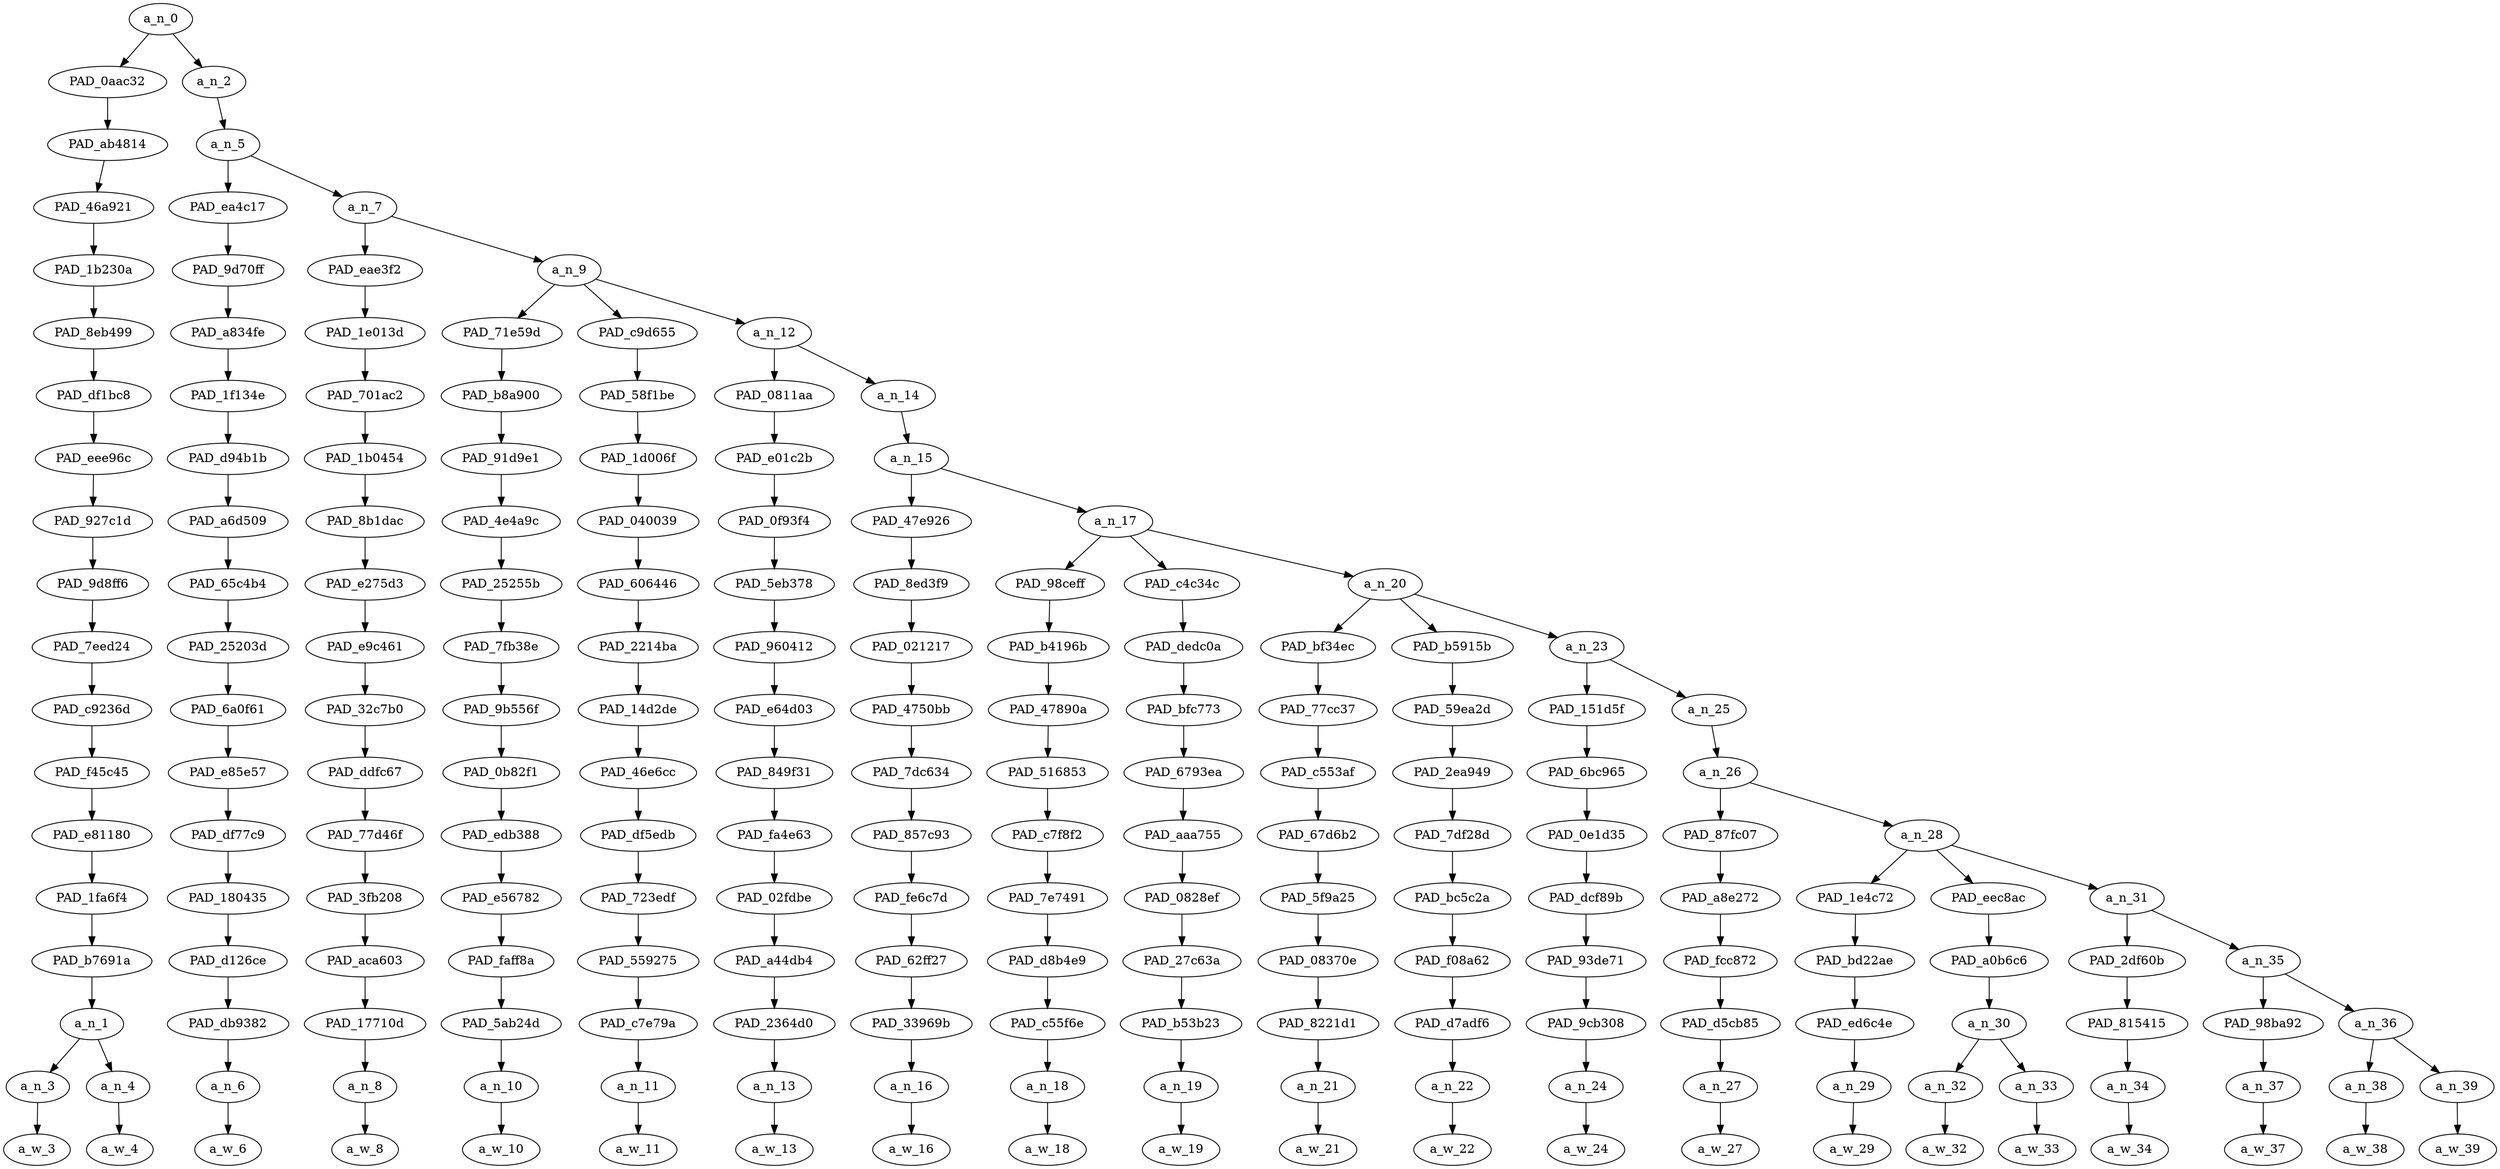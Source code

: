 strict digraph "" {
	a_n_0	[div_dir=1,
		index=0,
		level=18,
		pos="1.7965494791666665,18!",
		text_span="[0, 1, 2, 3, 4, 5, 6, 7, 8, 9, 10, 11, 12, 13, 14, 15, 16, 17, 18, 19, 20]",
		value=1.00000002];
	PAD_0aac32	[div_dir=1,
		index=0,
		level=17,
		pos="0.5,17!",
		text_span="[0, 1]",
		value=0.08213244];
	a_n_0 -> PAD_0aac32;
	a_n_2	[div_dir=1,
		index=1,
		level=17,
		pos="3.093098958333333,17!",
		text_span="[2, 3, 4, 5, 6, 7, 8, 9, 10, 11, 12, 13, 14, 15, 16, 17, 18, 19, 20]",
		value=0.91725944];
	a_n_0 -> a_n_2;
	PAD_ab4814	[div_dir=1,
		index=0,
		level=16,
		pos="0.5,16!",
		text_span="[0, 1]",
		value=0.08213244];
	PAD_0aac32 -> PAD_ab4814;
	PAD_46a921	[div_dir=1,
		index=0,
		level=15,
		pos="0.5,15!",
		text_span="[0, 1]",
		value=0.08213244];
	PAD_ab4814 -> PAD_46a921;
	PAD_1b230a	[div_dir=1,
		index=0,
		level=14,
		pos="0.5,14!",
		text_span="[0, 1]",
		value=0.08213244];
	PAD_46a921 -> PAD_1b230a;
	PAD_8eb499	[div_dir=1,
		index=0,
		level=13,
		pos="0.5,13!",
		text_span="[0, 1]",
		value=0.08213244];
	PAD_1b230a -> PAD_8eb499;
	PAD_df1bc8	[div_dir=1,
		index=0,
		level=12,
		pos="0.5,12!",
		text_span="[0, 1]",
		value=0.08213244];
	PAD_8eb499 -> PAD_df1bc8;
	PAD_eee96c	[div_dir=1,
		index=0,
		level=11,
		pos="0.5,11!",
		text_span="[0, 1]",
		value=0.08213244];
	PAD_df1bc8 -> PAD_eee96c;
	PAD_927c1d	[div_dir=1,
		index=0,
		level=10,
		pos="0.5,10!",
		text_span="[0, 1]",
		value=0.08213244];
	PAD_eee96c -> PAD_927c1d;
	PAD_9d8ff6	[div_dir=1,
		index=0,
		level=9,
		pos="0.5,9!",
		text_span="[0, 1]",
		value=0.08213244];
	PAD_927c1d -> PAD_9d8ff6;
	PAD_7eed24	[div_dir=1,
		index=0,
		level=8,
		pos="0.5,8!",
		text_span="[0, 1]",
		value=0.08213244];
	PAD_9d8ff6 -> PAD_7eed24;
	PAD_c9236d	[div_dir=1,
		index=0,
		level=7,
		pos="0.5,7!",
		text_span="[0, 1]",
		value=0.08213244];
	PAD_7eed24 -> PAD_c9236d;
	PAD_f45c45	[div_dir=1,
		index=0,
		level=6,
		pos="0.5,6!",
		text_span="[0, 1]",
		value=0.08213244];
	PAD_c9236d -> PAD_f45c45;
	PAD_e81180	[div_dir=1,
		index=0,
		level=5,
		pos="0.5,5!",
		text_span="[0, 1]",
		value=0.08213244];
	PAD_f45c45 -> PAD_e81180;
	PAD_1fa6f4	[div_dir=1,
		index=0,
		level=4,
		pos="0.5,4!",
		text_span="[0, 1]",
		value=0.08213244];
	PAD_e81180 -> PAD_1fa6f4;
	PAD_b7691a	[div_dir=1,
		index=0,
		level=3,
		pos="0.5,3!",
		text_span="[0, 1]",
		value=0.08213244];
	PAD_1fa6f4 -> PAD_b7691a;
	a_n_1	[div_dir=1,
		index=0,
		level=2,
		pos="0.5,2!",
		text_span="[0, 1]",
		value=0.08213244];
	PAD_b7691a -> a_n_1;
	a_n_3	[div_dir=1,
		index=0,
		level=1,
		pos="0.0,1!",
		text_span="[0]",
		value=0.04279415];
	a_n_1 -> a_n_3;
	a_n_4	[div_dir=1,
		index=1,
		level=1,
		pos="1.0,1!",
		text_span="[1]",
		value=0.03907628];
	a_n_1 -> a_n_4;
	a_w_3	[div_dir=0,
		index=0,
		level=0,
		pos="0,0!",
		text_span="[0]",
		value=true];
	a_n_3 -> a_w_3;
	a_w_4	[div_dir=0,
		index=1,
		level=0,
		pos="1,0!",
		text_span="[1]",
		value=life];
	a_n_4 -> a_w_4;
	a_n_5	[div_dir=1,
		index=1,
		level=16,
		pos="3.093098958333333,16!",
		text_span="[2, 3, 4, 5, 6, 7, 8, 9, 10, 11, 12, 13, 14, 15, 16, 17, 18, 19, 20]",
		value=0.91670395];
	a_n_2 -> a_n_5;
	PAD_ea4c17	[div_dir=-1,
		index=1,
		level=15,
		pos="2.0,15!",
		text_span="[2]",
		value=0.03101481];
	a_n_5 -> PAD_ea4c17;
	a_n_7	[div_dir=1,
		index=2,
		level=15,
		pos="4.186197916666666,15!",
		text_span="[3, 4, 5, 6, 7, 8, 9, 10, 11, 12, 13, 14, 15, 16, 17, 18, 19, 20]",
		value=0.88513366];
	a_n_5 -> a_n_7;
	PAD_9d70ff	[div_dir=-1,
		index=1,
		level=14,
		pos="2.0,14!",
		text_span="[2]",
		value=0.03101481];
	PAD_ea4c17 -> PAD_9d70ff;
	PAD_a834fe	[div_dir=-1,
		index=1,
		level=13,
		pos="2.0,13!",
		text_span="[2]",
		value=0.03101481];
	PAD_9d70ff -> PAD_a834fe;
	PAD_1f134e	[div_dir=-1,
		index=1,
		level=12,
		pos="2.0,12!",
		text_span="[2]",
		value=0.03101481];
	PAD_a834fe -> PAD_1f134e;
	PAD_d94b1b	[div_dir=-1,
		index=1,
		level=11,
		pos="2.0,11!",
		text_span="[2]",
		value=0.03101481];
	PAD_1f134e -> PAD_d94b1b;
	PAD_a6d509	[div_dir=-1,
		index=1,
		level=10,
		pos="2.0,10!",
		text_span="[2]",
		value=0.03101481];
	PAD_d94b1b -> PAD_a6d509;
	PAD_65c4b4	[div_dir=-1,
		index=1,
		level=9,
		pos="2.0,9!",
		text_span="[2]",
		value=0.03101481];
	PAD_a6d509 -> PAD_65c4b4;
	PAD_25203d	[div_dir=-1,
		index=1,
		level=8,
		pos="2.0,8!",
		text_span="[2]",
		value=0.03101481];
	PAD_65c4b4 -> PAD_25203d;
	PAD_6a0f61	[div_dir=-1,
		index=1,
		level=7,
		pos="2.0,7!",
		text_span="[2]",
		value=0.03101481];
	PAD_25203d -> PAD_6a0f61;
	PAD_e85e57	[div_dir=-1,
		index=1,
		level=6,
		pos="2.0,6!",
		text_span="[2]",
		value=0.03101481];
	PAD_6a0f61 -> PAD_e85e57;
	PAD_df77c9	[div_dir=-1,
		index=1,
		level=5,
		pos="2.0,5!",
		text_span="[2]",
		value=0.03101481];
	PAD_e85e57 -> PAD_df77c9;
	PAD_180435	[div_dir=-1,
		index=1,
		level=4,
		pos="2.0,4!",
		text_span="[2]",
		value=0.03101481];
	PAD_df77c9 -> PAD_180435;
	PAD_d126ce	[div_dir=-1,
		index=1,
		level=3,
		pos="2.0,3!",
		text_span="[2]",
		value=0.03101481];
	PAD_180435 -> PAD_d126ce;
	PAD_db9382	[div_dir=-1,
		index=1,
		level=2,
		pos="2.0,2!",
		text_span="[2]",
		value=0.03101481];
	PAD_d126ce -> PAD_db9382;
	a_n_6	[div_dir=-1,
		index=2,
		level=1,
		pos="2.0,1!",
		text_span="[2]",
		value=0.03101481];
	PAD_db9382 -> a_n_6;
	a_w_6	[div_dir=0,
		index=2,
		level=0,
		pos="2,0!",
		text_span="[2]",
		value=i];
	a_n_6 -> a_w_6;
	PAD_eae3f2	[div_dir=1,
		index=2,
		level=14,
		pos="3.0,14!",
		text_span="[3]",
		value=0.02813868];
	a_n_7 -> PAD_eae3f2;
	a_n_9	[div_dir=1,
		index=3,
		level=14,
		pos="5.372395833333333,14!",
		text_span="[4, 5, 6, 7, 8, 9, 10, 11, 12, 13, 14, 15, 16, 17, 18, 19, 20]",
		value=0.85642464];
	a_n_7 -> a_n_9;
	PAD_1e013d	[div_dir=1,
		index=2,
		level=13,
		pos="3.0,13!",
		text_span="[3]",
		value=0.02813868];
	PAD_eae3f2 -> PAD_1e013d;
	PAD_701ac2	[div_dir=1,
		index=2,
		level=12,
		pos="3.0,12!",
		text_span="[3]",
		value=0.02813868];
	PAD_1e013d -> PAD_701ac2;
	PAD_1b0454	[div_dir=1,
		index=2,
		level=11,
		pos="3.0,11!",
		text_span="[3]",
		value=0.02813868];
	PAD_701ac2 -> PAD_1b0454;
	PAD_8b1dac	[div_dir=1,
		index=2,
		level=10,
		pos="3.0,10!",
		text_span="[3]",
		value=0.02813868];
	PAD_1b0454 -> PAD_8b1dac;
	PAD_e275d3	[div_dir=1,
		index=2,
		level=9,
		pos="3.0,9!",
		text_span="[3]",
		value=0.02813868];
	PAD_8b1dac -> PAD_e275d3;
	PAD_e9c461	[div_dir=1,
		index=2,
		level=8,
		pos="3.0,8!",
		text_span="[3]",
		value=0.02813868];
	PAD_e275d3 -> PAD_e9c461;
	PAD_32c7b0	[div_dir=1,
		index=2,
		level=7,
		pos="3.0,7!",
		text_span="[3]",
		value=0.02813868];
	PAD_e9c461 -> PAD_32c7b0;
	PAD_ddfc67	[div_dir=1,
		index=2,
		level=6,
		pos="3.0,6!",
		text_span="[3]",
		value=0.02813868];
	PAD_32c7b0 -> PAD_ddfc67;
	PAD_77d46f	[div_dir=1,
		index=2,
		level=5,
		pos="3.0,5!",
		text_span="[3]",
		value=0.02813868];
	PAD_ddfc67 -> PAD_77d46f;
	PAD_3fb208	[div_dir=1,
		index=2,
		level=4,
		pos="3.0,4!",
		text_span="[3]",
		value=0.02813868];
	PAD_77d46f -> PAD_3fb208;
	PAD_aca603	[div_dir=1,
		index=2,
		level=3,
		pos="3.0,3!",
		text_span="[3]",
		value=0.02813868];
	PAD_3fb208 -> PAD_aca603;
	PAD_17710d	[div_dir=1,
		index=2,
		level=2,
		pos="3.0,2!",
		text_span="[3]",
		value=0.02813868];
	PAD_aca603 -> PAD_17710d;
	a_n_8	[div_dir=1,
		index=3,
		level=1,
		pos="3.0,1!",
		text_span="[3]",
		value=0.02813868];
	PAD_17710d -> a_n_8;
	a_w_8	[div_dir=0,
		index=3,
		level=0,
		pos="3,0!",
		text_span="[3]",
		value=have];
	a_n_8 -> a_w_8;
	PAD_71e59d	[div_dir=-1,
		index=3,
		level=13,
		pos="4.0,13!",
		text_span="[4]",
		value=0.02437547];
	a_n_9 -> PAD_71e59d;
	PAD_c9d655	[div_dir=1,
		index=4,
		level=13,
		pos="5.0,13!",
		text_span="[5]",
		value=0.04174198];
	a_n_9 -> PAD_c9d655;
	a_n_12	[div_dir=1,
		index=5,
		level=13,
		pos="7.1171875,13!",
		text_span="[6, 7, 8, 9, 10, 11, 12, 13, 14, 15, 16, 17, 18, 19, 20]",
		value=0.78975450];
	a_n_9 -> a_n_12;
	PAD_b8a900	[div_dir=-1,
		index=3,
		level=12,
		pos="4.0,12!",
		text_span="[4]",
		value=0.02437547];
	PAD_71e59d -> PAD_b8a900;
	PAD_91d9e1	[div_dir=-1,
		index=3,
		level=11,
		pos="4.0,11!",
		text_span="[4]",
		value=0.02437547];
	PAD_b8a900 -> PAD_91d9e1;
	PAD_4e4a9c	[div_dir=-1,
		index=3,
		level=10,
		pos="4.0,10!",
		text_span="[4]",
		value=0.02437547];
	PAD_91d9e1 -> PAD_4e4a9c;
	PAD_25255b	[div_dir=-1,
		index=3,
		level=9,
		pos="4.0,9!",
		text_span="[4]",
		value=0.02437547];
	PAD_4e4a9c -> PAD_25255b;
	PAD_7fb38e	[div_dir=-1,
		index=3,
		level=8,
		pos="4.0,8!",
		text_span="[4]",
		value=0.02437547];
	PAD_25255b -> PAD_7fb38e;
	PAD_9b556f	[div_dir=-1,
		index=3,
		level=7,
		pos="4.0,7!",
		text_span="[4]",
		value=0.02437547];
	PAD_7fb38e -> PAD_9b556f;
	PAD_0b82f1	[div_dir=-1,
		index=3,
		level=6,
		pos="4.0,6!",
		text_span="[4]",
		value=0.02437547];
	PAD_9b556f -> PAD_0b82f1;
	PAD_edb388	[div_dir=-1,
		index=3,
		level=5,
		pos="4.0,5!",
		text_span="[4]",
		value=0.02437547];
	PAD_0b82f1 -> PAD_edb388;
	PAD_e56782	[div_dir=-1,
		index=3,
		level=4,
		pos="4.0,4!",
		text_span="[4]",
		value=0.02437547];
	PAD_edb388 -> PAD_e56782;
	PAD_faff8a	[div_dir=-1,
		index=3,
		level=3,
		pos="4.0,3!",
		text_span="[4]",
		value=0.02437547];
	PAD_e56782 -> PAD_faff8a;
	PAD_5ab24d	[div_dir=-1,
		index=3,
		level=2,
		pos="4.0,2!",
		text_span="[4]",
		value=0.02437547];
	PAD_faff8a -> PAD_5ab24d;
	a_n_10	[div_dir=-1,
		index=4,
		level=1,
		pos="4.0,1!",
		text_span="[4]",
		value=0.02437547];
	PAD_5ab24d -> a_n_10;
	a_w_10	[div_dir=0,
		index=4,
		level=0,
		pos="4,0!",
		text_span="[4]",
		value=been];
	a_n_10 -> a_w_10;
	PAD_58f1be	[div_dir=1,
		index=4,
		level=12,
		pos="5.0,12!",
		text_span="[5]",
		value=0.04174198];
	PAD_c9d655 -> PAD_58f1be;
	PAD_1d006f	[div_dir=1,
		index=4,
		level=11,
		pos="5.0,11!",
		text_span="[5]",
		value=0.04174198];
	PAD_58f1be -> PAD_1d006f;
	PAD_040039	[div_dir=1,
		index=4,
		level=10,
		pos="5.0,10!",
		text_span="[5]",
		value=0.04174198];
	PAD_1d006f -> PAD_040039;
	PAD_606446	[div_dir=1,
		index=4,
		level=9,
		pos="5.0,9!",
		text_span="[5]",
		value=0.04174198];
	PAD_040039 -> PAD_606446;
	PAD_2214ba	[div_dir=1,
		index=4,
		level=8,
		pos="5.0,8!",
		text_span="[5]",
		value=0.04174198];
	PAD_606446 -> PAD_2214ba;
	PAD_14d2de	[div_dir=1,
		index=4,
		level=7,
		pos="5.0,7!",
		text_span="[5]",
		value=0.04174198];
	PAD_2214ba -> PAD_14d2de;
	PAD_46e6cc	[div_dir=1,
		index=4,
		level=6,
		pos="5.0,6!",
		text_span="[5]",
		value=0.04174198];
	PAD_14d2de -> PAD_46e6cc;
	PAD_df5edb	[div_dir=1,
		index=4,
		level=5,
		pos="5.0,5!",
		text_span="[5]",
		value=0.04174198];
	PAD_46e6cc -> PAD_df5edb;
	PAD_723edf	[div_dir=1,
		index=4,
		level=4,
		pos="5.0,4!",
		text_span="[5]",
		value=0.04174198];
	PAD_df5edb -> PAD_723edf;
	PAD_559275	[div_dir=1,
		index=4,
		level=3,
		pos="5.0,3!",
		text_span="[5]",
		value=0.04174198];
	PAD_723edf -> PAD_559275;
	PAD_c7e79a	[div_dir=1,
		index=4,
		level=2,
		pos="5.0,2!",
		text_span="[5]",
		value=0.04174198];
	PAD_559275 -> PAD_c7e79a;
	a_n_11	[div_dir=1,
		index=5,
		level=1,
		pos="5.0,1!",
		text_span="[5]",
		value=0.04174198];
	PAD_c7e79a -> a_n_11;
	a_w_11	[div_dir=0,
		index=5,
		level=0,
		pos="5,0!",
		text_span="[5]",
		value=randomly];
	a_n_11 -> a_w_11;
	PAD_0811aa	[div_dir=1,
		index=5,
		level=12,
		pos="6.0,12!",
		text_span="[6]",
		value=0.03081390];
	a_n_12 -> PAD_0811aa;
	a_n_14	[div_dir=1,
		index=6,
		level=12,
		pos="8.234375,12!",
		text_span="[7, 8, 9, 10, 11, 12, 13, 14, 15, 16, 17, 18, 19, 20]",
		value=0.75836761];
	a_n_12 -> a_n_14;
	PAD_e01c2b	[div_dir=1,
		index=5,
		level=11,
		pos="6.0,11!",
		text_span="[6]",
		value=0.03081390];
	PAD_0811aa -> PAD_e01c2b;
	PAD_0f93f4	[div_dir=1,
		index=5,
		level=10,
		pos="6.0,10!",
		text_span="[6]",
		value=0.03081390];
	PAD_e01c2b -> PAD_0f93f4;
	PAD_5eb378	[div_dir=1,
		index=5,
		level=9,
		pos="6.0,9!",
		text_span="[6]",
		value=0.03081390];
	PAD_0f93f4 -> PAD_5eb378;
	PAD_960412	[div_dir=1,
		index=5,
		level=8,
		pos="6.0,8!",
		text_span="[6]",
		value=0.03081390];
	PAD_5eb378 -> PAD_960412;
	PAD_e64d03	[div_dir=1,
		index=5,
		level=7,
		pos="6.0,7!",
		text_span="[6]",
		value=0.03081390];
	PAD_960412 -> PAD_e64d03;
	PAD_849f31	[div_dir=1,
		index=5,
		level=6,
		pos="6.0,6!",
		text_span="[6]",
		value=0.03081390];
	PAD_e64d03 -> PAD_849f31;
	PAD_fa4e63	[div_dir=1,
		index=5,
		level=5,
		pos="6.0,5!",
		text_span="[6]",
		value=0.03081390];
	PAD_849f31 -> PAD_fa4e63;
	PAD_02fdbe	[div_dir=1,
		index=5,
		level=4,
		pos="6.0,4!",
		text_span="[6]",
		value=0.03081390];
	PAD_fa4e63 -> PAD_02fdbe;
	PAD_a44db4	[div_dir=1,
		index=5,
		level=3,
		pos="6.0,3!",
		text_span="[6]",
		value=0.03081390];
	PAD_02fdbe -> PAD_a44db4;
	PAD_2364d0	[div_dir=1,
		index=5,
		level=2,
		pos="6.0,2!",
		text_span="[6]",
		value=0.03081390];
	PAD_a44db4 -> PAD_2364d0;
	a_n_13	[div_dir=1,
		index=6,
		level=1,
		pos="6.0,1!",
		text_span="[6]",
		value=0.03081390];
	PAD_2364d0 -> a_n_13;
	a_w_13	[div_dir=0,
		index=6,
		level=0,
		pos="6,0!",
		text_span="[6]",
		value=saying];
	a_n_13 -> a_w_13;
	a_n_15	[div_dir=1,
		index=6,
		level=11,
		pos="8.234375,11!",
		text_span="[7, 8, 9, 10, 11, 12, 13, 14, 15, 16, 17, 18, 19, 20]",
		value=0.75779503];
	a_n_14 -> a_n_15;
	PAD_47e926	[div_dir=1,
		index=6,
		level=10,
		pos="7.0,10!",
		text_span="[7]",
		value=0.02122211];
	a_n_15 -> PAD_47e926;
	a_n_17	[div_dir=1,
		index=7,
		level=10,
		pos="9.46875,10!",
		text_span="[8, 9, 10, 11, 12, 13, 14, 15, 16, 17, 18, 19, 20]",
		value=0.73600034];
	a_n_15 -> a_n_17;
	PAD_8ed3f9	[div_dir=1,
		index=6,
		level=9,
		pos="7.0,9!",
		text_span="[7]",
		value=0.02122211];
	PAD_47e926 -> PAD_8ed3f9;
	PAD_021217	[div_dir=1,
		index=6,
		level=8,
		pos="7.0,8!",
		text_span="[7]",
		value=0.02122211];
	PAD_8ed3f9 -> PAD_021217;
	PAD_4750bb	[div_dir=1,
		index=6,
		level=7,
		pos="7.0,7!",
		text_span="[7]",
		value=0.02122211];
	PAD_021217 -> PAD_4750bb;
	PAD_7dc634	[div_dir=1,
		index=6,
		level=6,
		pos="7.0,6!",
		text_span="[7]",
		value=0.02122211];
	PAD_4750bb -> PAD_7dc634;
	PAD_857c93	[div_dir=1,
		index=6,
		level=5,
		pos="7.0,5!",
		text_span="[7]",
		value=0.02122211];
	PAD_7dc634 -> PAD_857c93;
	PAD_fe6c7d	[div_dir=1,
		index=6,
		level=4,
		pos="7.0,4!",
		text_span="[7]",
		value=0.02122211];
	PAD_857c93 -> PAD_fe6c7d;
	PAD_62ff27	[div_dir=1,
		index=6,
		level=3,
		pos="7.0,3!",
		text_span="[7]",
		value=0.02122211];
	PAD_fe6c7d -> PAD_62ff27;
	PAD_33969b	[div_dir=1,
		index=6,
		level=2,
		pos="7.0,2!",
		text_span="[7]",
		value=0.02122211];
	PAD_62ff27 -> PAD_33969b;
	a_n_16	[div_dir=1,
		index=7,
		level=1,
		pos="7.0,1!",
		text_span="[7]",
		value=0.02122211];
	PAD_33969b -> a_n_16;
	a_w_16	[div_dir=0,
		index=7,
		level=0,
		pos="7,0!",
		text_span="[7]",
		value=i1];
	a_n_16 -> a_w_16;
	PAD_98ceff	[div_dir=1,
		index=7,
		level=9,
		pos="8.0,9!",
		text_span="[8]",
		value=0.01819411];
	a_n_17 -> PAD_98ceff;
	PAD_c4c34c	[div_dir=-1,
		index=8,
		level=9,
		pos="9.0,9!",
		text_span="[9]",
		value=0.02007327];
	a_n_17 -> PAD_c4c34c;
	a_n_20	[div_dir=1,
		index=9,
		level=9,
		pos="11.40625,9!",
		text_span="[10, 11, 12, 13, 14, 15, 16, 17, 18, 19, 20]",
		value=0.69716910];
	a_n_17 -> a_n_20;
	PAD_b4196b	[div_dir=1,
		index=7,
		level=8,
		pos="8.0,8!",
		text_span="[8]",
		value=0.01819411];
	PAD_98ceff -> PAD_b4196b;
	PAD_47890a	[div_dir=1,
		index=7,
		level=7,
		pos="8.0,7!",
		text_span="[8]",
		value=0.01819411];
	PAD_b4196b -> PAD_47890a;
	PAD_516853	[div_dir=1,
		index=7,
		level=6,
		pos="8.0,6!",
		text_span="[8]",
		value=0.01819411];
	PAD_47890a -> PAD_516853;
	PAD_c7f8f2	[div_dir=1,
		index=7,
		level=5,
		pos="8.0,5!",
		text_span="[8]",
		value=0.01819411];
	PAD_516853 -> PAD_c7f8f2;
	PAD_7e7491	[div_dir=1,
		index=7,
		level=4,
		pos="8.0,4!",
		text_span="[8]",
		value=0.01819411];
	PAD_c7f8f2 -> PAD_7e7491;
	PAD_d8b4e9	[div_dir=1,
		index=7,
		level=3,
		pos="8.0,3!",
		text_span="[8]",
		value=0.01819411];
	PAD_7e7491 -> PAD_d8b4e9;
	PAD_c55f6e	[div_dir=1,
		index=7,
		level=2,
		pos="8.0,2!",
		text_span="[8]",
		value=0.01819411];
	PAD_d8b4e9 -> PAD_c55f6e;
	a_n_18	[div_dir=1,
		index=8,
		level=1,
		pos="8.0,1!",
		text_span="[8]",
		value=0.01819411];
	PAD_c55f6e -> a_n_18;
	a_w_18	[div_dir=0,
		index=8,
		level=0,
		pos="8,0!",
		text_span="[8]",
		value=do];
	a_n_18 -> a_w_18;
	PAD_dedc0a	[div_dir=-1,
		index=8,
		level=8,
		pos="9.0,8!",
		text_span="[9]",
		value=0.02007327];
	PAD_c4c34c -> PAD_dedc0a;
	PAD_bfc773	[div_dir=-1,
		index=8,
		level=7,
		pos="9.0,7!",
		text_span="[9]",
		value=0.02007327];
	PAD_dedc0a -> PAD_bfc773;
	PAD_6793ea	[div_dir=-1,
		index=8,
		level=6,
		pos="9.0,6!",
		text_span="[9]",
		value=0.02007327];
	PAD_bfc773 -> PAD_6793ea;
	PAD_aaa755	[div_dir=-1,
		index=8,
		level=5,
		pos="9.0,5!",
		text_span="[9]",
		value=0.02007327];
	PAD_6793ea -> PAD_aaa755;
	PAD_0828ef	[div_dir=-1,
		index=8,
		level=4,
		pos="9.0,4!",
		text_span="[9]",
		value=0.02007327];
	PAD_aaa755 -> PAD_0828ef;
	PAD_27c63a	[div_dir=-1,
		index=8,
		level=3,
		pos="9.0,3!",
		text_span="[9]",
		value=0.02007327];
	PAD_0828ef -> PAD_27c63a;
	PAD_b53b23	[div_dir=-1,
		index=8,
		level=2,
		pos="9.0,2!",
		text_span="[9]",
		value=0.02007327];
	PAD_27c63a -> PAD_b53b23;
	a_n_19	[div_dir=-1,
		index=9,
		level=1,
		pos="9.0,1!",
		text_span="[9]",
		value=0.02007327];
	PAD_b53b23 -> a_n_19;
	a_w_19	[div_dir=0,
		index=9,
		level=0,
		pos="9,0!",
		text_span="[9]",
		value=not];
	a_n_19 -> a_w_19;
	PAD_bf34ec	[div_dir=1,
		index=9,
		level=8,
		pos="10.0,8!",
		text_span="[10]",
		value=0.06012650];
	a_n_20 -> PAD_bf34ec;
	PAD_b5915b	[div_dir=1,
		index=10,
		level=8,
		pos="11.0,8!",
		text_span="[11]",
		value=0.03816119];
	a_n_20 -> PAD_b5915b;
	a_n_23	[div_dir=1,
		index=11,
		level=8,
		pos="13.21875,8!",
		text_span="[12, 13, 14, 15, 16, 17, 18, 19, 20]",
		value=0.59828418];
	a_n_20 -> a_n_23;
	PAD_77cc37	[div_dir=1,
		index=9,
		level=7,
		pos="10.0,7!",
		text_span="[10]",
		value=0.06012650];
	PAD_bf34ec -> PAD_77cc37;
	PAD_c553af	[div_dir=1,
		index=9,
		level=6,
		pos="10.0,6!",
		text_span="[10]",
		value=0.06012650];
	PAD_77cc37 -> PAD_c553af;
	PAD_67d6b2	[div_dir=1,
		index=9,
		level=5,
		pos="10.0,5!",
		text_span="[10]",
		value=0.06012650];
	PAD_c553af -> PAD_67d6b2;
	PAD_5f9a25	[div_dir=1,
		index=9,
		level=4,
		pos="10.0,4!",
		text_span="[10]",
		value=0.06012650];
	PAD_67d6b2 -> PAD_5f9a25;
	PAD_08370e	[div_dir=1,
		index=9,
		level=3,
		pos="10.0,3!",
		text_span="[10]",
		value=0.06012650];
	PAD_5f9a25 -> PAD_08370e;
	PAD_8221d1	[div_dir=1,
		index=9,
		level=2,
		pos="10.0,2!",
		text_span="[10]",
		value=0.06012650];
	PAD_08370e -> PAD_8221d1;
	a_n_21	[div_dir=1,
		index=10,
		level=1,
		pos="10.0,1!",
		text_span="[10]",
		value=0.06012650];
	PAD_8221d1 -> a_n_21;
	a_w_21	[div_dir=0,
		index=10,
		level=0,
		pos="10,0!",
		text_span="[10]",
		value=fw];
	a_n_21 -> a_w_21;
	PAD_59ea2d	[div_dir=1,
		index=10,
		level=7,
		pos="11.0,7!",
		text_span="[11]",
		value=0.03816119];
	PAD_b5915b -> PAD_59ea2d;
	PAD_2ea949	[div_dir=1,
		index=10,
		level=6,
		pos="11.0,6!",
		text_span="[11]",
		value=0.03816119];
	PAD_59ea2d -> PAD_2ea949;
	PAD_7df28d	[div_dir=1,
		index=10,
		level=5,
		pos="11.0,5!",
		text_span="[11]",
		value=0.03816119];
	PAD_2ea949 -> PAD_7df28d;
	PAD_bc5c2a	[div_dir=1,
		index=10,
		level=4,
		pos="11.0,4!",
		text_span="[11]",
		value=0.03816119];
	PAD_7df28d -> PAD_bc5c2a;
	PAD_f08a62	[div_dir=1,
		index=10,
		level=3,
		pos="11.0,3!",
		text_span="[11]",
		value=0.03816119];
	PAD_bc5c2a -> PAD_f08a62;
	PAD_d7adf6	[div_dir=1,
		index=10,
		level=2,
		pos="11.0,2!",
		text_span="[11]",
		value=0.03816119];
	PAD_f08a62 -> PAD_d7adf6;
	a_n_22	[div_dir=1,
		index=11,
		level=1,
		pos="11.0,1!",
		text_span="[11]",
		value=0.03816119];
	PAD_d7adf6 -> a_n_22;
	a_w_22	[div_dir=0,
		index=11,
		level=0,
		pos="11,0!",
		text_span="[11]",
		value=you];
	a_n_22 -> a_w_22;
	PAD_151d5f	[div_dir=1,
		index=11,
		level=7,
		pos="12.0,7!",
		text_span="[12]",
		value=0.24107805];
	a_n_23 -> PAD_151d5f;
	a_n_25	[div_dir=1,
		index=12,
		level=7,
		pos="14.4375,7!",
		text_span="[13, 14, 15, 16, 17, 18, 19, 20]",
		value=0.35662105];
	a_n_23 -> a_n_25;
	PAD_6bc965	[div_dir=1,
		index=11,
		level=6,
		pos="12.0,6!",
		text_span="[12]",
		value=0.24107805];
	PAD_151d5f -> PAD_6bc965;
	PAD_0e1d35	[div_dir=1,
		index=11,
		level=5,
		pos="12.0,5!",
		text_span="[12]",
		value=0.24107805];
	PAD_6bc965 -> PAD_0e1d35;
	PAD_dcf89b	[div_dir=1,
		index=11,
		level=4,
		pos="12.0,4!",
		text_span="[12]",
		value=0.24107805];
	PAD_0e1d35 -> PAD_dcf89b;
	PAD_93de71	[div_dir=1,
		index=11,
		level=3,
		pos="12.0,3!",
		text_span="[12]",
		value=0.24107805];
	PAD_dcf89b -> PAD_93de71;
	PAD_9cb308	[div_dir=1,
		index=11,
		level=2,
		pos="12.0,2!",
		text_span="[12]",
		value=0.24107805];
	PAD_93de71 -> PAD_9cb308;
	a_n_24	[div_dir=1,
		index=12,
		level=1,
		pos="12.0,1!",
		text_span="[12]",
		value=0.24107805];
	PAD_9cb308 -> a_n_24;
	a_w_24	[div_dir=0,
		index=12,
		level=0,
		pos="12,0!",
		text_span="[12]",
		value=niggers];
	a_n_24 -> a_w_24;
	a_n_26	[div_dir=1,
		index=12,
		level=6,
		pos="14.4375,6!",
		text_span="[13, 14, 15, 16, 17, 18, 19, 20]",
		value=0.35637728];
	a_n_25 -> a_n_26;
	PAD_87fc07	[div_dir=-1,
		index=12,
		level=5,
		pos="13.0,5!",
		text_span="[13]",
		value=0.02755441];
	a_n_26 -> PAD_87fc07;
	a_n_28	[div_dir=1,
		index=13,
		level=5,
		pos="15.875,5!",
		text_span="[14, 15, 16, 17, 18, 19, 20]",
		value=0.32857910];
	a_n_26 -> a_n_28;
	PAD_a8e272	[div_dir=-1,
		index=12,
		level=4,
		pos="13.0,4!",
		text_span="[13]",
		value=0.02755441];
	PAD_87fc07 -> PAD_a8e272;
	PAD_fcc872	[div_dir=-1,
		index=12,
		level=3,
		pos="13.0,3!",
		text_span="[13]",
		value=0.02755441];
	PAD_a8e272 -> PAD_fcc872;
	PAD_d5cb85	[div_dir=-1,
		index=12,
		level=2,
		pos="13.0,2!",
		text_span="[13]",
		value=0.02755441];
	PAD_fcc872 -> PAD_d5cb85;
	a_n_27	[div_dir=-1,
		index=13,
		level=1,
		pos="13.0,1!",
		text_span="[13]",
		value=0.02755441];
	PAD_d5cb85 -> a_n_27;
	a_w_27	[div_dir=0,
		index=13,
		level=0,
		pos="13,0!",
		text_span="[13]",
		value=i2];
	a_n_27 -> a_w_27;
	PAD_1e4c72	[div_dir=1,
		index=13,
		level=4,
		pos="14.0,4!",
		text_span="[14]",
		value=0.03708803];
	a_n_28 -> PAD_1e4c72;
	PAD_eec8ac	[div_dir=1,
		index=14,
		level=4,
		pos="15.5,4!",
		text_span="[15, 16]",
		value=0.16755537];
	a_n_28 -> PAD_eec8ac;
	a_n_31	[div_dir=1,
		index=15,
		level=4,
		pos="18.125,4!",
		text_span="[17, 18, 19, 20]",
		value=0.12367281];
	a_n_28 -> a_n_31;
	PAD_bd22ae	[div_dir=1,
		index=13,
		level=3,
		pos="14.0,3!",
		text_span="[14]",
		value=0.03708803];
	PAD_1e4c72 -> PAD_bd22ae;
	PAD_ed6c4e	[div_dir=1,
		index=13,
		level=2,
		pos="14.0,2!",
		text_span="[14]",
		value=0.03708803];
	PAD_bd22ae -> PAD_ed6c4e;
	a_n_29	[div_dir=1,
		index=14,
		level=1,
		pos="14.0,1!",
		text_span="[14]",
		value=0.03708803];
	PAD_ed6c4e -> a_n_29;
	a_w_29	[div_dir=0,
		index=14,
		level=0,
		pos="14,0!",
		text_span="[14]",
		value=own];
	a_n_29 -> a_w_29;
	PAD_a0b6c6	[div_dir=1,
		index=14,
		level=3,
		pos="15.5,3!",
		text_span="[15, 16]",
		value=0.16755537];
	PAD_eec8ac -> PAD_a0b6c6;
	a_n_30	[div_dir=1,
		index=14,
		level=2,
		pos="15.5,2!",
		text_span="[15, 16]",
		value=0.16755537];
	PAD_a0b6c6 -> a_n_30;
	a_n_32	[div_dir=1,
		index=15,
		level=1,
		pos="15.0,1!",
		text_span="[15]",
		value=0.03478679];
	a_n_30 -> a_n_32;
	a_n_33	[div_dir=1,
		index=16,
		level=1,
		pos="16.0,1!",
		text_span="[16]",
		value=0.13253104];
	a_n_30 -> a_n_33;
	a_w_32	[div_dir=0,
		index=15,
		level=0,
		pos="15,0!",
		text_span="[15]",
		value=the];
	a_n_32 -> a_w_32;
	a_w_33	[div_dir=0,
		index=16,
		level=0,
		pos="16,0!",
		text_span="[16]",
		value=clippers];
	a_n_33 -> a_w_33;
	PAD_2df60b	[div_dir=1,
		index=15,
		level=3,
		pos="17.0,3!",
		text_span="[17]",
		value=0.02811329];
	a_n_31 -> PAD_2df60b;
	a_n_35	[div_dir=1,
		index=16,
		level=3,
		pos="19.25,3!",
		text_span="[18, 19, 20]",
		value=0.09546876];
	a_n_31 -> a_n_35;
	PAD_815415	[div_dir=1,
		index=15,
		level=2,
		pos="17.0,2!",
		text_span="[17]",
		value=0.02811329];
	PAD_2df60b -> PAD_815415;
	a_n_34	[div_dir=1,
		index=17,
		level=1,
		pos="17.0,1!",
		text_span="[17]",
		value=0.02811329];
	PAD_815415 -> a_n_34;
	a_w_34	[div_dir=0,
		index=17,
		level=0,
		pos="17,0!",
		text_span="[17]",
		value=for];
	a_n_34 -> a_w_34;
	PAD_98ba92	[div_dir=-1,
		index=17,
		level=2,
		pos="20.0,2!",
		text_span="[20]",
		value=0.02896488];
	a_n_35 -> PAD_98ba92;
	a_n_36	[div_dir=1,
		index=16,
		level=2,
		pos="18.5,2!",
		text_span="[18, 19]",
		value=0.06649474];
	a_n_35 -> a_n_36;
	a_n_37	[div_dir=-1,
		index=20,
		level=1,
		pos="20.0,1!",
		text_span="[20]",
		value=0.02896488];
	PAD_98ba92 -> a_n_37;
	a_w_37	[div_dir=0,
		index=20,
		level=0,
		pos="20,0!",
		text_span="[20]",
		value=now];
	a_n_37 -> a_w_37;
	a_n_38	[div_dir=-1,
		index=18,
		level=1,
		pos="18.0,1!",
		text_span="[18]",
		value=0.03139888];
	a_n_36 -> a_n_38;
	a_n_39	[div_dir=1,
		index=19,
		level=1,
		pos="19.0,1!",
		text_span="[19]",
		value=0.03502617];
	a_n_36 -> a_n_39;
	a_w_38	[div_dir=0,
		index=18,
		level=0,
		pos="18,0!",
		text_span="[18]",
		value="<number>"];
	a_n_38 -> a_w_38;
	a_w_39	[div_dir=0,
		index=19,
		level=0,
		pos="19,0!",
		text_span="[19]",
		value=days];
	a_n_39 -> a_w_39;
}
